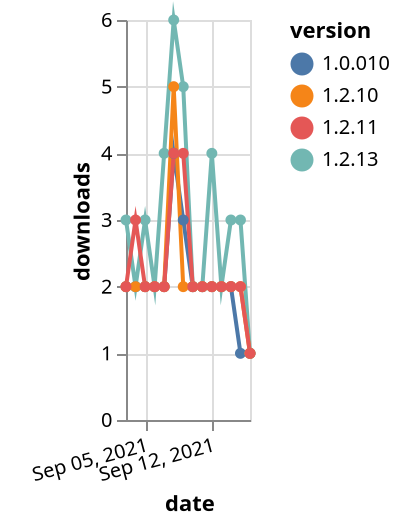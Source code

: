 {"$schema": "https://vega.github.io/schema/vega-lite/v5.json", "description": "A simple bar chart with embedded data.", "data": {"values": [{"date": "2021-09-03", "total": 3124, "delta": 2, "version": "1.0.010"}, {"date": "2021-09-04", "total": 3126, "delta": 2, "version": "1.0.010"}, {"date": "2021-09-05", "total": 3128, "delta": 2, "version": "1.0.010"}, {"date": "2021-09-06", "total": 3130, "delta": 2, "version": "1.0.010"}, {"date": "2021-09-07", "total": 3132, "delta": 2, "version": "1.0.010"}, {"date": "2021-09-08", "total": 3136, "delta": 4, "version": "1.0.010"}, {"date": "2021-09-09", "total": 3139, "delta": 3, "version": "1.0.010"}, {"date": "2021-09-10", "total": 3141, "delta": 2, "version": "1.0.010"}, {"date": "2021-09-11", "total": 3143, "delta": 2, "version": "1.0.010"}, {"date": "2021-09-12", "total": 3145, "delta": 2, "version": "1.0.010"}, {"date": "2021-09-13", "total": 3147, "delta": 2, "version": "1.0.010"}, {"date": "2021-09-14", "total": 3149, "delta": 2, "version": "1.0.010"}, {"date": "2021-09-15", "total": 3150, "delta": 1, "version": "1.0.010"}, {"date": "2021-09-16", "total": 3151, "delta": 1, "version": "1.0.010"}, {"date": "2021-09-03", "total": 1962, "delta": 3, "version": "1.2.13"}, {"date": "2021-09-04", "total": 1964, "delta": 2, "version": "1.2.13"}, {"date": "2021-09-05", "total": 1967, "delta": 3, "version": "1.2.13"}, {"date": "2021-09-06", "total": 1969, "delta": 2, "version": "1.2.13"}, {"date": "2021-09-07", "total": 1973, "delta": 4, "version": "1.2.13"}, {"date": "2021-09-08", "total": 1979, "delta": 6, "version": "1.2.13"}, {"date": "2021-09-09", "total": 1984, "delta": 5, "version": "1.2.13"}, {"date": "2021-09-10", "total": 1986, "delta": 2, "version": "1.2.13"}, {"date": "2021-09-11", "total": 1988, "delta": 2, "version": "1.2.13"}, {"date": "2021-09-12", "total": 1992, "delta": 4, "version": "1.2.13"}, {"date": "2021-09-13", "total": 1994, "delta": 2, "version": "1.2.13"}, {"date": "2021-09-14", "total": 1997, "delta": 3, "version": "1.2.13"}, {"date": "2021-09-15", "total": 2000, "delta": 3, "version": "1.2.13"}, {"date": "2021-09-16", "total": 2001, "delta": 1, "version": "1.2.13"}, {"date": "2021-09-03", "total": 3148, "delta": 2, "version": "1.2.10"}, {"date": "2021-09-04", "total": 3150, "delta": 2, "version": "1.2.10"}, {"date": "2021-09-05", "total": 3152, "delta": 2, "version": "1.2.10"}, {"date": "2021-09-06", "total": 3154, "delta": 2, "version": "1.2.10"}, {"date": "2021-09-07", "total": 3156, "delta": 2, "version": "1.2.10"}, {"date": "2021-09-08", "total": 3161, "delta": 5, "version": "1.2.10"}, {"date": "2021-09-09", "total": 3163, "delta": 2, "version": "1.2.10"}, {"date": "2021-09-10", "total": 3165, "delta": 2, "version": "1.2.10"}, {"date": "2021-09-11", "total": 3167, "delta": 2, "version": "1.2.10"}, {"date": "2021-09-12", "total": 3169, "delta": 2, "version": "1.2.10"}, {"date": "2021-09-13", "total": 3171, "delta": 2, "version": "1.2.10"}, {"date": "2021-09-14", "total": 3173, "delta": 2, "version": "1.2.10"}, {"date": "2021-09-15", "total": 3175, "delta": 2, "version": "1.2.10"}, {"date": "2021-09-16", "total": 3176, "delta": 1, "version": "1.2.10"}, {"date": "2021-09-03", "total": 3296, "delta": 2, "version": "1.2.11"}, {"date": "2021-09-04", "total": 3299, "delta": 3, "version": "1.2.11"}, {"date": "2021-09-05", "total": 3301, "delta": 2, "version": "1.2.11"}, {"date": "2021-09-06", "total": 3303, "delta": 2, "version": "1.2.11"}, {"date": "2021-09-07", "total": 3305, "delta": 2, "version": "1.2.11"}, {"date": "2021-09-08", "total": 3309, "delta": 4, "version": "1.2.11"}, {"date": "2021-09-09", "total": 3313, "delta": 4, "version": "1.2.11"}, {"date": "2021-09-10", "total": 3315, "delta": 2, "version": "1.2.11"}, {"date": "2021-09-11", "total": 3317, "delta": 2, "version": "1.2.11"}, {"date": "2021-09-12", "total": 3319, "delta": 2, "version": "1.2.11"}, {"date": "2021-09-13", "total": 3321, "delta": 2, "version": "1.2.11"}, {"date": "2021-09-14", "total": 3323, "delta": 2, "version": "1.2.11"}, {"date": "2021-09-15", "total": 3325, "delta": 2, "version": "1.2.11"}, {"date": "2021-09-16", "total": 3326, "delta": 1, "version": "1.2.11"}]}, "width": "container", "mark": {"type": "line", "point": {"filled": true}}, "encoding": {"x": {"field": "date", "type": "temporal", "timeUnit": "yearmonthdate", "title": "date", "axis": {"labelAngle": -15}}, "y": {"field": "delta", "type": "quantitative", "title": "downloads"}, "color": {"field": "version", "type": "nominal"}, "tooltip": {"field": "delta"}}}